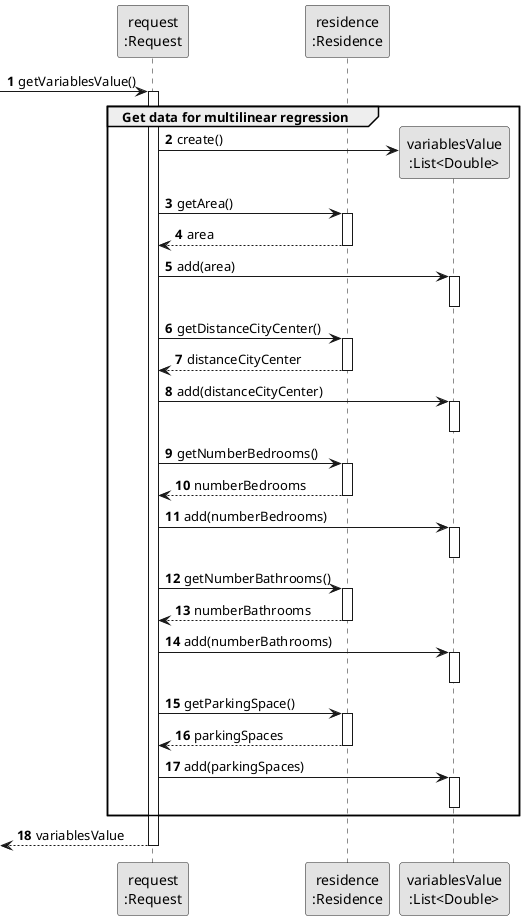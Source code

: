 @startuml
skinparam monochrome true
skinparam packageStyle rectangle
skinparam shadowing false


participant "request\n:Request" as Request
participant "residence\n:Residence" as Property
participant "variablesValue\n:List<Double>" as ParameterValues

autonumber

       -> Request: getVariablesValue()
       activate Request

group Get data for multilinear regression


              Request -> ParameterValues** : create()

              Request -> Property: getArea()
              activate Property

              Property --> Request: area
              deactivate Property

              Request -> ParameterValues : add(area)
              activate ParameterValues
              deactivate ParameterValues

              Request -> Property: getDistanceCityCenter()
              activate Property

              Property --> Request: distanceCityCenter
              deactivate Property

              Request -> ParameterValues : add(distanceCityCenter)
                                    activate ParameterValues
                                    deactivate ParameterValues

              Request -> Property: getNumberBedrooms()
              activate Property

              Property --> Request: numberBedrooms
              deactivate Property

              Request -> ParameterValues : add(numberBedrooms)
                                    activate ParameterValues
                                    deactivate ParameterValues

              Request -> Property: getNumberBathrooms()
              activate Property

              Property --> Request: numberBathrooms
              deactivate Property

              Request -> ParameterValues : add(numberBathrooms)
                                    activate ParameterValues
                                    deactivate ParameterValues

              Request -> Property: getParkingSpace()
              activate Property

              Property --> Request: parkingSpaces
              deactivate Property

              Request -> ParameterValues : add(parkingSpaces)
                                    activate ParameterValues
                                    deactivate ParameterValues



end group
        <--  Request: variablesValue
        deactivate Request

@enduml
